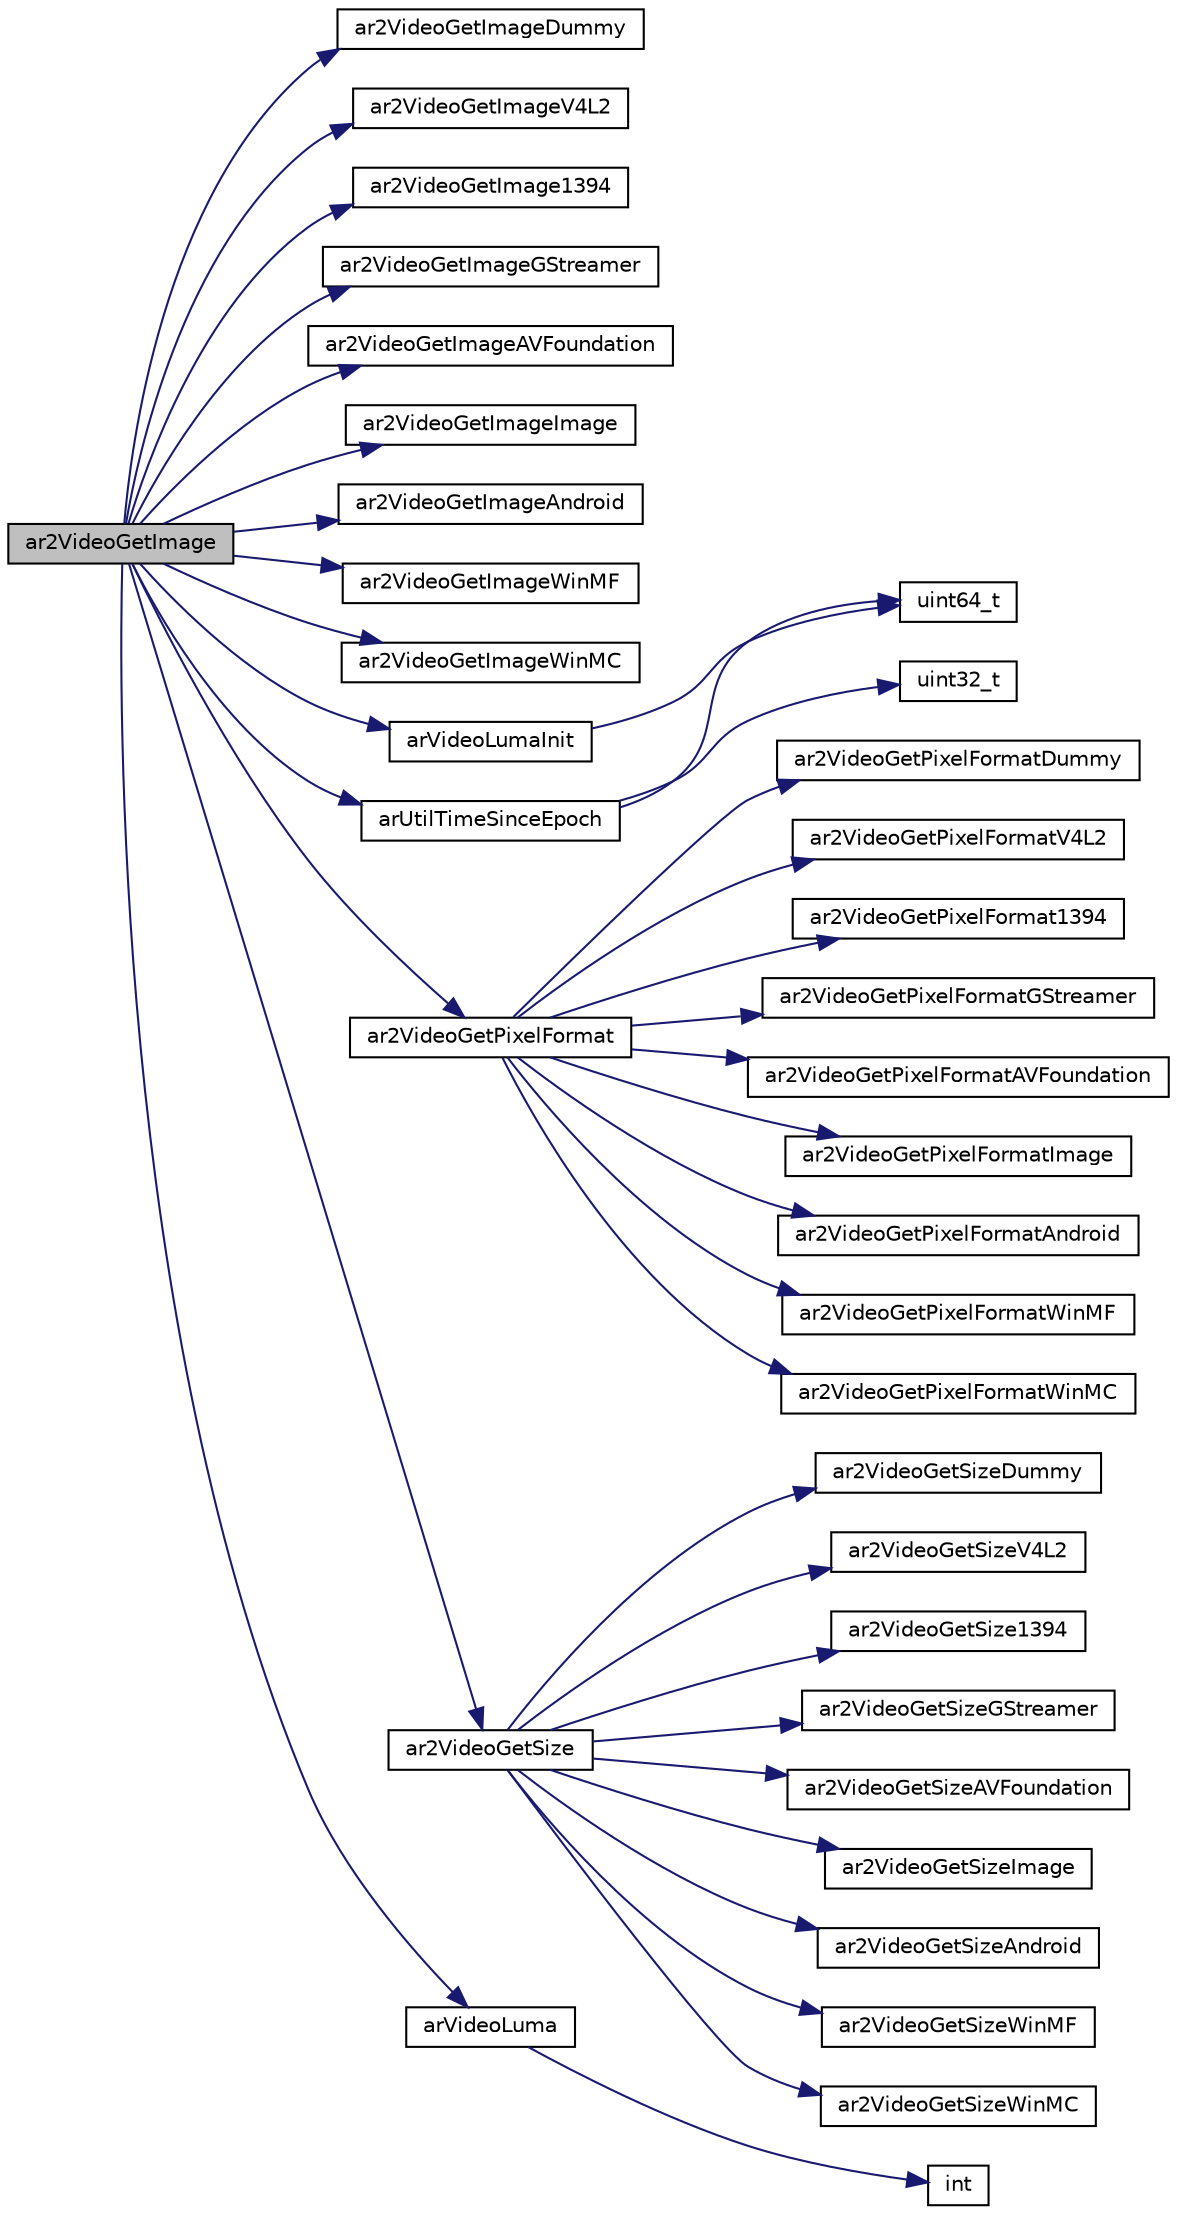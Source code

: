 digraph "ar2VideoGetImage"
{
 // INTERACTIVE_SVG=YES
  edge [fontname="Helvetica",fontsize="10",labelfontname="Helvetica",labelfontsize="10"];
  node [fontname="Helvetica",fontsize="10",shape=record];
  rankdir="LR";
  Node1 [label="ar2VideoGetImage",height=0.2,width=0.4,color="black", fillcolor="grey75", style="filled", fontcolor="black"];
  Node1 -> Node2 [color="midnightblue",fontsize="10",style="solid",fontname="Helvetica"];
  Node2 [label="ar2VideoGetImageDummy",height=0.2,width=0.4,color="black", fillcolor="white", style="filled",URL="$video_dummy_8h.html#a9d99f8db2e250352a561ed1f4815d787"];
  Node1 -> Node3 [color="midnightblue",fontsize="10",style="solid",fontname="Helvetica"];
  Node3 [label="ar2VideoGetImageV4L2",height=0.2,width=0.4,color="black", fillcolor="white", style="filled",URL="$video_v4_l2_8h.html#a4ed571b37c42df8b8179d0fcc13e4dcf"];
  Node1 -> Node4 [color="midnightblue",fontsize="10",style="solid",fontname="Helvetica"];
  Node4 [label="ar2VideoGetImage1394",height=0.2,width=0.4,color="black", fillcolor="white", style="filled",URL="$video1394_8h.html#ab79fe53e260d3c16958b511e77625ea8"];
  Node1 -> Node5 [color="midnightblue",fontsize="10",style="solid",fontname="Helvetica"];
  Node5 [label="ar2VideoGetImageGStreamer",height=0.2,width=0.4,color="black", fillcolor="white", style="filled",URL="$video_g_streamer_8h.html#a9b986f840fdd9d7b7713b9907325c99d"];
  Node1 -> Node6 [color="midnightblue",fontsize="10",style="solid",fontname="Helvetica"];
  Node6 [label="ar2VideoGetImageAVFoundation",height=0.2,width=0.4,color="black", fillcolor="white", style="filled",URL="$video_a_v_foundation_8h.html#aad99b0428037a3f727de35853639b851"];
  Node1 -> Node7 [color="midnightblue",fontsize="10",style="solid",fontname="Helvetica"];
  Node7 [label="ar2VideoGetImageImage",height=0.2,width=0.4,color="black", fillcolor="white", style="filled",URL="$video_image_8h.html#a011bf1d53feddc3494993d92115cc1ed"];
  Node1 -> Node8 [color="midnightblue",fontsize="10",style="solid",fontname="Helvetica"];
  Node8 [label="ar2VideoGetImageAndroid",height=0.2,width=0.4,color="black", fillcolor="white", style="filled",URL="$video_android_8h.html#a1a25a95765371fcdbf082424d4417661"];
  Node1 -> Node9 [color="midnightblue",fontsize="10",style="solid",fontname="Helvetica"];
  Node9 [label="ar2VideoGetImageWinMF",height=0.2,width=0.4,color="black", fillcolor="white", style="filled",URL="$video_windows_media_foundation_8h.html#a0267d79bb044185d3b569718cf49e1e1"];
  Node1 -> Node10 [color="midnightblue",fontsize="10",style="solid",fontname="Helvetica"];
  Node10 [label="ar2VideoGetImageWinMC",height=0.2,width=0.4,color="black", fillcolor="white", style="filled",URL="$video_windows_media_capture_8h.html#a98c72786fe4bb444356e6d4db77957df"];
  Node1 -> Node11 [color="midnightblue",fontsize="10",style="solid",fontname="Helvetica"];
  Node11 [label="arUtilTimeSinceEpoch",height=0.2,width=0.4,color="black", fillcolor="white", style="filled",URL="$time_8h.html#a41fe11fc56475f8a1e46f5bb88416d6c",tooltip="Get the time in seconds since midnight (00:00:00), January 1, 1970, coordinated universal time (UTC)..."];
  Node11 -> Node12 [color="midnightblue",fontsize="10",style="solid",fontname="Helvetica"];
  Node12 [label="uint64_t",height=0.2,width=0.4,color="black", fillcolor="white", style="filled",URL="$ioapi_8h.html#ac37b15f02c8fe79d37bfc016e79344f6"];
  Node11 -> Node13 [color="midnightblue",fontsize="10",style="solid",fontname="Helvetica"];
  Node13 [label="uint32_t",height=0.2,width=0.4,color="black", fillcolor="white", style="filled",URL="$ioapi_8h.html#accd95570b1b1892e65653ffba9593687"];
  Node1 -> Node14 [color="midnightblue",fontsize="10",style="solid",fontname="Helvetica"];
  Node14 [label="ar2VideoGetPixelFormat",height=0.2,width=0.4,color="black", fillcolor="white", style="filled",URL="$video2_8c.html#a7780fac88f8c59974d8d9fe6d4a8047a"];
  Node14 -> Node15 [color="midnightblue",fontsize="10",style="solid",fontname="Helvetica"];
  Node15 [label="ar2VideoGetPixelFormatDummy",height=0.2,width=0.4,color="black", fillcolor="white", style="filled",URL="$video_dummy_8h.html#aef5bd63c5abf5e4479664647c084644b"];
  Node14 -> Node16 [color="midnightblue",fontsize="10",style="solid",fontname="Helvetica"];
  Node16 [label="ar2VideoGetPixelFormatV4L2",height=0.2,width=0.4,color="black", fillcolor="white", style="filled",URL="$video_v4_l2_8h.html#aab61669af9d839aa23ecd79d1c4bde5a"];
  Node14 -> Node17 [color="midnightblue",fontsize="10",style="solid",fontname="Helvetica"];
  Node17 [label="ar2VideoGetPixelFormat1394",height=0.2,width=0.4,color="black", fillcolor="white", style="filled",URL="$video1394_8h.html#a1eb40205f18baab9d12c0bc187e9b50e"];
  Node14 -> Node18 [color="midnightblue",fontsize="10",style="solid",fontname="Helvetica"];
  Node18 [label="ar2VideoGetPixelFormatGStreamer",height=0.2,width=0.4,color="black", fillcolor="white", style="filled",URL="$video_g_streamer_8h.html#a8b53b15ce8566d0887b1a543ed6102ae"];
  Node14 -> Node19 [color="midnightblue",fontsize="10",style="solid",fontname="Helvetica"];
  Node19 [label="ar2VideoGetPixelFormatAVFoundation",height=0.2,width=0.4,color="black", fillcolor="white", style="filled",URL="$video_a_v_foundation_8h.html#a98d99736ba21ff6f85c9da3e0e2acab8"];
  Node14 -> Node20 [color="midnightblue",fontsize="10",style="solid",fontname="Helvetica"];
  Node20 [label="ar2VideoGetPixelFormatImage",height=0.2,width=0.4,color="black", fillcolor="white", style="filled",URL="$video_image_8h.html#a4e14913d6bea4a02cd3d17ddd95e2544"];
  Node14 -> Node21 [color="midnightblue",fontsize="10",style="solid",fontname="Helvetica"];
  Node21 [label="ar2VideoGetPixelFormatAndroid",height=0.2,width=0.4,color="black", fillcolor="white", style="filled",URL="$video_android_8h.html#ac511ed131837c08ea6f17725dd87d2bc"];
  Node14 -> Node22 [color="midnightblue",fontsize="10",style="solid",fontname="Helvetica"];
  Node22 [label="ar2VideoGetPixelFormatWinMF",height=0.2,width=0.4,color="black", fillcolor="white", style="filled",URL="$video_windows_media_foundation_8h.html#a7155272e53d6a7b98cfbd616313e7e6c"];
  Node14 -> Node23 [color="midnightblue",fontsize="10",style="solid",fontname="Helvetica"];
  Node23 [label="ar2VideoGetPixelFormatWinMC",height=0.2,width=0.4,color="black", fillcolor="white", style="filled",URL="$video_windows_media_capture_8h.html#ac9ad7a1f796558ec9dbb80f2031c8411"];
  Node1 -> Node24 [color="midnightblue",fontsize="10",style="solid",fontname="Helvetica"];
  Node24 [label="ar2VideoGetSize",height=0.2,width=0.4,color="black", fillcolor="white", style="filled",URL="$video2_8c.html#acc7f53f8bda5c4e3fc3a9c662b5196fb"];
  Node24 -> Node25 [color="midnightblue",fontsize="10",style="solid",fontname="Helvetica"];
  Node25 [label="ar2VideoGetSizeDummy",height=0.2,width=0.4,color="black", fillcolor="white", style="filled",URL="$video_dummy_8h.html#a98be3ece55a3751acf6653ccd4d76c57"];
  Node24 -> Node26 [color="midnightblue",fontsize="10",style="solid",fontname="Helvetica"];
  Node26 [label="ar2VideoGetSizeV4L2",height=0.2,width=0.4,color="black", fillcolor="white", style="filled",URL="$video_v4_l2_8h.html#a4cd15e53200db9db8334fa4c42fc1b56"];
  Node24 -> Node27 [color="midnightblue",fontsize="10",style="solid",fontname="Helvetica"];
  Node27 [label="ar2VideoGetSize1394",height=0.2,width=0.4,color="black", fillcolor="white", style="filled",URL="$video1394_8h.html#a8edcf3e75cdc9d9a0a46e5c949fe024c"];
  Node24 -> Node28 [color="midnightblue",fontsize="10",style="solid",fontname="Helvetica"];
  Node28 [label="ar2VideoGetSizeGStreamer",height=0.2,width=0.4,color="black", fillcolor="white", style="filled",URL="$video_g_streamer_8h.html#aa84189152d651e38fa85b0986e684ce8"];
  Node24 -> Node29 [color="midnightblue",fontsize="10",style="solid",fontname="Helvetica"];
  Node29 [label="ar2VideoGetSizeAVFoundation",height=0.2,width=0.4,color="black", fillcolor="white", style="filled",URL="$video_a_v_foundation_8h.html#a039c73ba8a3e6ec85abe801637b2be6f"];
  Node24 -> Node30 [color="midnightblue",fontsize="10",style="solid",fontname="Helvetica"];
  Node30 [label="ar2VideoGetSizeImage",height=0.2,width=0.4,color="black", fillcolor="white", style="filled",URL="$video_image_8h.html#a0faf54541ccba547d219e20002c36302"];
  Node24 -> Node31 [color="midnightblue",fontsize="10",style="solid",fontname="Helvetica"];
  Node31 [label="ar2VideoGetSizeAndroid",height=0.2,width=0.4,color="black", fillcolor="white", style="filled",URL="$video_android_8h.html#aafb49599502c8ce1d9f2c360cbb86caa"];
  Node24 -> Node32 [color="midnightblue",fontsize="10",style="solid",fontname="Helvetica"];
  Node32 [label="ar2VideoGetSizeWinMF",height=0.2,width=0.4,color="black", fillcolor="white", style="filled",URL="$video_windows_media_foundation_8h.html#a670364f7f40df32ad511d1316453c2fd"];
  Node24 -> Node33 [color="midnightblue",fontsize="10",style="solid",fontname="Helvetica"];
  Node33 [label="ar2VideoGetSizeWinMC",height=0.2,width=0.4,color="black", fillcolor="white", style="filled",URL="$video_windows_media_capture_8h.html#a807da9f971ea25ef248a4ece4593ab9d"];
  Node1 -> Node34 [color="midnightblue",fontsize="10",style="solid",fontname="Helvetica"];
  Node34 [label="arVideoLumaInit",height=0.2,width=0.4,color="black", fillcolor="white", style="filled",URL="$video_luma_8h.html#a5b2ef9aeb1d4a48d232eb032541d07b7"];
  Node34 -> Node12 [color="midnightblue",fontsize="10",style="solid",fontname="Helvetica"];
  Node1 -> Node35 [color="midnightblue",fontsize="10",style="solid",fontname="Helvetica"];
  Node35 [label="arVideoLuma",height=0.2,width=0.4,color="black", fillcolor="white", style="filled",URL="$video_luma_8h.html#afb931184601de03cbdb8572e934e2023"];
  Node35 -> Node36 [color="midnightblue",fontsize="10",style="solid",fontname="Helvetica"];
  Node36 [label="int",height=0.2,width=0.4,color="black", fillcolor="white", style="filled",URL="$ioapi_8h.html#ae6fba972269dd045c8bb54bb5f6ead83"];
}
